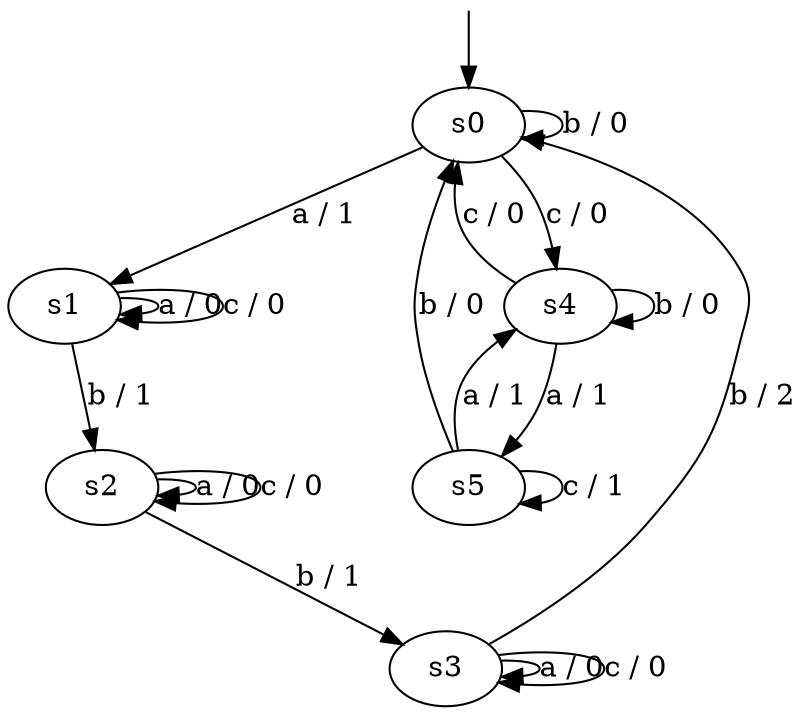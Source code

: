 digraph g {
    s0 [label="s0"]
    s1 [label="s1"]
    s2 [label="s2"]
    s3 [label="s3"]
    s4 [label="s4"]
    s5 [label="s5"]
    s0 -> s1 [label="a / 1"];
    s0 -> s0 [label="b / 0"];
    s0 -> s4 [label="c / 0"];
    s1 -> s1 [label="a / 0"];
    s1 -> s2 [label="b / 1"];
    s1 -> s1 [label="c / 0"];
    s2 -> s2 [label="a / 0"];
    s2 -> s3 [label="b / 1"];
    s2 -> s2 [label="c / 0"];
    s3 -> s3 [label="a / 0"];
    s3 -> s0 [label="b / 2"];
    s3 -> s3 [label="c / 0"];
    s4 -> s5 [label="a / 1"];
    s4 -> s4 [label="b / 0"];
    s4 -> s0 [label="c / 0"];
    s5 -> s4 [label="a / 1"];
    s5 -> s0 [label="b / 0"];
    s5 -> s5 [label="c / 1"];
   

__start0 [label="" shape="none" width="0" height="0"];
__start0 -> s0;
}